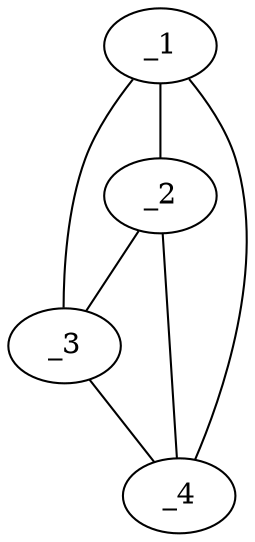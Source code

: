 graph obj23_275 {
	_1	 [dim=64,
		histo1="0.787397",
		histo10=0,
		histo11=0,
		histo12=0,
		histo13=0,
		histo14=0,
		histo15=0,
		histo16=0,
		histo17=0,
		histo18="0.00261826",
		histo19="0.00314191",
		histo2="0.0865771",
		histo20=0,
		histo21=0,
		histo22="0.000349101",
		histo23="0.0174551",
		histo24="0.000523652",
		histo25=0,
		histo26=0,
		histo27="0.000174551",
		histo28=0,
		histo29=0,
		histo3="0.000174551",
		histo30=0,
		histo31=0,
		histo32=0,
		histo33=0,
		histo34=0,
		histo35=0,
		histo36=0,
		histo37=0,
		histo38=0,
		histo39="0.0010473",
		histo4=0,
		histo40="0.00226916",
		histo41=0,
		histo42=0,
		histo43="0.000872753",
		histo44="0.0787223",
		histo45=0,
		histo46=0,
		histo47=0,
		histo48=0,
		histo49=0,
		histo5=0,
		histo50=0,
		histo51=0,
		histo52=0,
		histo53=0,
		histo54=0,
		histo55=0,
		histo56=0,
		histo57=0,
		histo58=0,
		histo59=0,
		histo6=0,
		histo60="0.0179787",
		histo61=0,
		histo62=0,
		histo63=0,
		histo64="0.000349101",
		histo7="0.000349101",
		histo8=0,
		histo9=0];
	_2	 [dim=64,
		histo1="0.00876112",
		histo10=0,
		histo11=0,
		histo12=0,
		histo13=0,
		histo14=0,
		histo15=0,
		histo16=0,
		histo17=0,
		histo18=0,
		histo19="0.00780287",
		histo2="0.131417",
		histo20="0.350034",
		histo21=0,
		histo22=0,
		histo23="0.00246407",
		histo24="0.241342",
		histo25=0,
		histo26=0,
		histo27=0,
		histo28=0,
		histo29=0,
		histo3="0.0696783",
		histo30=0,
		histo31=0,
		histo32=0,
		histo33=0,
		histo34=0,
		histo35=0,
		histo36=0,
		histo37=0,
		histo38=0,
		histo39=0,
		histo4="0.144011",
		histo40="0.00752909",
		histo41=0,
		histo42=0,
		histo43=0,
		histo44="0.00999316",
		histo45=0,
		histo46=0,
		histo47=0,
		histo48=0,
		histo49=0,
		histo5=0,
		histo50=0,
		histo51=0,
		histo52=0,
		histo53=0,
		histo54=0,
		histo55=0,
		histo56=0,
		histo57=0,
		histo58=0,
		histo59=0,
		histo6=0,
		histo60=0,
		histo61=0,
		histo62=0,
		histo63=0,
		histo64=0,
		histo7="0.000273785",
		histo8="0.026694",
		histo9=0];
	_1 -- _2	 [boundary=817];
	_3	 [dim=64,
		histo1=0,
		histo10=0,
		histo11=0,
		histo12=0,
		histo13=0,
		histo14=0,
		histo15=0,
		histo16=0,
		histo17=0,
		histo18=0,
		histo19=0,
		histo2="0.150885",
		histo20=0,
		histo21=0,
		histo22=0,
		histo23=0,
		histo24=0,
		histo25=0,
		histo26=0,
		histo27=0,
		histo28=0,
		histo29=0,
		histo3="0.297788",
		histo30=0,
		histo31=0,
		histo32=0,
		histo33=0,
		histo34=0,
		histo35=0,
		histo36=0,
		histo37=0,
		histo38=0,
		histo39=0,
		histo4="0.551327",
		histo40=0,
		histo41=0,
		histo42=0,
		histo43=0,
		histo44=0,
		histo45=0,
		histo46=0,
		histo47=0,
		histo48=0,
		histo49=0,
		histo5=0,
		histo50=0,
		histo51=0,
		histo52=0,
		histo53=0,
		histo54=0,
		histo55=0,
		histo56=0,
		histo57=0,
		histo58=0,
		histo59=0,
		histo6=0,
		histo60=0,
		histo61=0,
		histo62=0,
		histo63=0,
		histo64=0,
		histo7=0,
		histo8=0,
		histo9=0];
	_1 -- _3	 [boundary=22];
	_4	 [dim=64,
		histo1=0,
		histo10=0,
		histo11="0.00458716",
		histo12="0.13945",
		histo13=0,
		histo14=0,
		histo15=0,
		histo16=0,
		histo17=0,
		histo18=0,
		histo19=0,
		histo2="0.00275229",
		histo20=0,
		histo21=0,
		histo22=0,
		histo23="0.00275229",
		histo24="0.0220183",
		histo25=0,
		histo26=0,
		histo27="0.000917431",
		histo28="0.121101",
		histo29=0,
		histo3="0.000917431",
		histo30=0,
		histo31=0,
		histo32=0,
		histo33=0,
		histo34=0,
		histo35=0,
		histo36=0,
		histo37=0,
		histo38=0,
		histo39=0,
		histo4="0.00275229",
		histo40=0,
		histo41=0,
		histo42=0,
		histo43=0,
		histo44="0.0678899",
		histo45=0,
		histo46=0,
		histo47=0,
		histo48=0,
		histo49=0,
		histo5=0,
		histo50=0,
		histo51=0,
		histo52=0,
		histo53=0,
		histo54=0,
		histo55=0,
		histo56=0,
		histo57=0,
		histo58=0,
		histo59=0,
		histo6=0,
		histo60=0,
		histo61=0,
		histo62=0,
		histo63=0,
		histo64=0,
		histo7="0.0385321",
		histo8="0.59633",
		histo9=0];
	_1 -- _4	 [boundary=64];
	_2 -- _3	 [boundary=1106];
	_2 -- _4	 [boundary=144];
	_3 -- _4	 [boundary=5];
}
